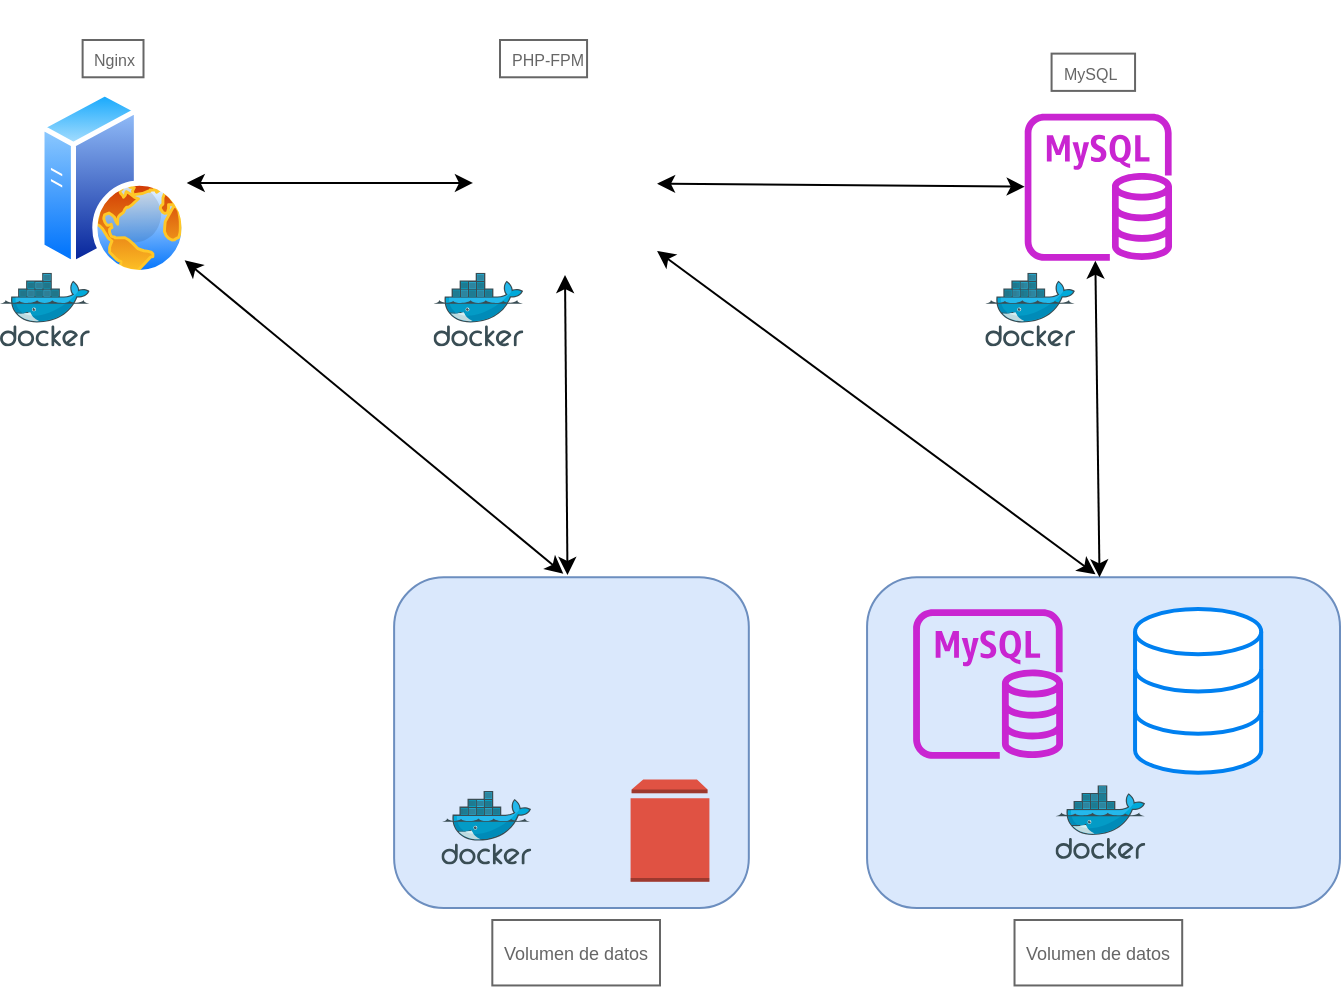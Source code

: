 <mxfile version="22.0.4" type="device">
  <diagram name="Página-1" id="TXax3lWE6bbQa8R0nEwo">
    <mxGraphModel dx="1097" dy="533" grid="1" gridSize="10" guides="1" tooltips="1" connect="1" arrows="1" fold="1" page="1" pageScale="1" pageWidth="827" pageHeight="1169" math="0" shadow="0">
      <root>
        <mxCell id="0" />
        <mxCell id="1" parent="0" />
        <mxCell id="rnWshpyR3_FJ3rtjjiAS-42" value="" style="group" vertex="1" connectable="0" parent="1">
          <mxGeometry x="90" y="280" width="670" height="500" as="geometry" />
        </mxCell>
        <mxCell id="rnWshpyR3_FJ3rtjjiAS-28" value="" style="rounded=1;whiteSpace=wrap;html=1;fillColor=#dae8fc;strokeColor=#6c8ebf;" vertex="1" parent="rnWshpyR3_FJ3rtjjiAS-42">
          <mxGeometry x="197.059" y="288.636" width="177.353" height="165.341" as="geometry" />
        </mxCell>
        <mxCell id="rnWshpyR3_FJ3rtjjiAS-23" value="" style="rounded=1;whiteSpace=wrap;html=1;fillColor=#dae8fc;strokeColor=#6c8ebf;" vertex="1" parent="rnWshpyR3_FJ3rtjjiAS-42">
          <mxGeometry x="433.529" y="288.636" width="236.471" height="165.341" as="geometry" />
        </mxCell>
        <mxCell id="rnWshpyR3_FJ3rtjjiAS-10" value="" style="image;aspect=fixed;perimeter=ellipsePerimeter;html=1;align=center;shadow=0;dashed=0;spacingTop=3;image=img/lib/active_directory/web_server.svg;" vertex="1" parent="rnWshpyR3_FJ3rtjjiAS-42">
          <mxGeometry x="19.706" y="45.455" width="73.65" height="92.063" as="geometry" />
        </mxCell>
        <mxCell id="rnWshpyR3_FJ3rtjjiAS-1" value="" style="image;sketch=0;aspect=fixed;html=1;points=[];align=center;fontSize=12;image=img/lib/mscae/Docker.svg;" vertex="1" parent="rnWshpyR3_FJ3rtjjiAS-42">
          <mxGeometry y="136.364" width="44.908" height="36.825" as="geometry" />
        </mxCell>
        <mxCell id="rnWshpyR3_FJ3rtjjiAS-11" value="" style="shape=image;html=1;verticalAlign=top;verticalLabelPosition=bottom;labelBackgroundColor=#ffffff;imageAspect=0;aspect=fixed;image=https://cdn1.iconfinder.com/data/icons/CrystalClear/128x128/mimetypes/php.png" vertex="1" parent="rnWshpyR3_FJ3rtjjiAS-42">
          <mxGeometry x="236.471" y="45.455" width="92.063" height="92.063" as="geometry" />
        </mxCell>
        <mxCell id="rnWshpyR3_FJ3rtjjiAS-12" value="" style="image;sketch=0;aspect=fixed;html=1;points=[];align=center;fontSize=12;image=img/lib/mscae/Docker.svg;" vertex="1" parent="rnWshpyR3_FJ3rtjjiAS-42">
          <mxGeometry x="216.765" y="136.364" width="44.908" height="36.825" as="geometry" />
        </mxCell>
        <mxCell id="rnWshpyR3_FJ3rtjjiAS-13" value="" style="shape=image;html=1;verticalAlign=top;verticalLabelPosition=bottom;labelBackgroundColor=#ffffff;imageAspect=0;aspect=fixed;image=https://cdn1.iconfinder.com/data/icons/CrystalClear/128x128/mimetypes/php.png" vertex="1" parent="rnWshpyR3_FJ3rtjjiAS-42">
          <mxGeometry x="240.412" y="304.545" width="92.063" height="92.063" as="geometry" />
        </mxCell>
        <mxCell id="rnWshpyR3_FJ3rtjjiAS-14" value="" style="image;sketch=0;aspect=fixed;html=1;points=[];align=center;fontSize=12;image=img/lib/mscae/Docker.svg;" vertex="1" parent="rnWshpyR3_FJ3rtjjiAS-42">
          <mxGeometry x="220.706" y="395.455" width="44.908" height="36.825" as="geometry" />
        </mxCell>
        <mxCell id="rnWshpyR3_FJ3rtjjiAS-15" value="" style="outlineConnect=0;dashed=0;verticalLabelPosition=bottom;verticalAlign=top;align=center;html=1;shape=mxgraph.aws3.volume;fillColor=#E05243;gradientColor=none;" vertex="1" parent="rnWshpyR3_FJ3rtjjiAS-42">
          <mxGeometry x="315.294" y="389.773" width="39.412" height="51.136" as="geometry" />
        </mxCell>
        <mxCell id="rnWshpyR3_FJ3rtjjiAS-16" value="" style="sketch=0;outlineConnect=0;fontColor=#232F3E;gradientColor=none;fillColor=#C925D1;strokeColor=none;dashed=0;verticalLabelPosition=bottom;verticalAlign=top;align=center;html=1;fontSize=12;fontStyle=0;aspect=fixed;pointerEvents=1;shape=mxgraph.aws4.rds_mysql_instance;" vertex="1" parent="rnWshpyR3_FJ3rtjjiAS-42">
          <mxGeometry x="512.353" y="56.818" width="73.65" height="73.65" as="geometry" />
        </mxCell>
        <mxCell id="rnWshpyR3_FJ3rtjjiAS-17" value="" style="html=1;verticalLabelPosition=bottom;align=center;labelBackgroundColor=#ffffff;verticalAlign=top;strokeWidth=2;strokeColor=#0080F0;shadow=0;dashed=0;shape=mxgraph.ios7.icons.data;" vertex="1" parent="rnWshpyR3_FJ3rtjjiAS-42">
          <mxGeometry x="567.529" y="304.545" width="63.059" height="81.818" as="geometry" />
        </mxCell>
        <mxCell id="rnWshpyR3_FJ3rtjjiAS-18" value="" style="image;sketch=0;aspect=fixed;html=1;points=[];align=center;fontSize=12;image=img/lib/mscae/Docker.svg;" vertex="1" parent="rnWshpyR3_FJ3rtjjiAS-42">
          <mxGeometry x="492.647" y="136.364" width="44.908" height="36.825" as="geometry" />
        </mxCell>
        <mxCell id="rnWshpyR3_FJ3rtjjiAS-19" value="" style="sketch=0;outlineConnect=0;fontColor=#232F3E;gradientColor=none;fillColor=#C925D1;strokeColor=none;dashed=0;verticalLabelPosition=bottom;verticalAlign=top;align=center;html=1;fontSize=12;fontStyle=0;aspect=fixed;pointerEvents=1;shape=mxgraph.aws4.rds_mysql_instance;" vertex="1" parent="rnWshpyR3_FJ3rtjjiAS-42">
          <mxGeometry x="456.566" y="304.545" width="74.939" height="74.939" as="geometry" />
        </mxCell>
        <mxCell id="rnWshpyR3_FJ3rtjjiAS-20" value="" style="image;sketch=0;aspect=fixed;html=1;points=[];align=center;fontSize=12;image=img/lib/mscae/Docker.svg;" vertex="1" parent="rnWshpyR3_FJ3rtjjiAS-42">
          <mxGeometry x="527.743" y="392.614" width="44.908" height="36.825" as="geometry" />
        </mxCell>
        <mxCell id="rnWshpyR3_FJ3rtjjiAS-24" value="" style="endArrow=classic;startArrow=classic;html=1;rounded=0;" edge="1" parent="rnWshpyR3_FJ3rtjjiAS-42" source="rnWshpyR3_FJ3rtjjiAS-10" target="rnWshpyR3_FJ3rtjjiAS-11">
          <mxGeometry width="50" height="50" relative="1" as="geometry">
            <mxPoint x="256.176" y="318.182" as="sourcePoint" />
            <mxPoint x="354.706" y="204.545" as="targetPoint" />
          </mxGeometry>
        </mxCell>
        <mxCell id="rnWshpyR3_FJ3rtjjiAS-25" value="" style="endArrow=classic;startArrow=classic;html=1;rounded=0;" edge="1" parent="rnWshpyR3_FJ3rtjjiAS-42" source="rnWshpyR3_FJ3rtjjiAS-11" target="rnWshpyR3_FJ3rtjjiAS-16">
          <mxGeometry width="50" height="50" relative="1" as="geometry">
            <mxPoint x="354.706" y="101.5" as="sourcePoint" />
            <mxPoint x="492.647" y="101.5" as="targetPoint" />
          </mxGeometry>
        </mxCell>
        <mxCell id="rnWshpyR3_FJ3rtjjiAS-26" value="" style="endArrow=classic;startArrow=classic;html=1;rounded=0;entryX=0.5;entryY=0;entryDx=0;entryDy=0;" edge="1" parent="rnWshpyR3_FJ3rtjjiAS-42">
          <mxGeometry width="50" height="50" relative="1" as="geometry">
            <mxPoint x="547.665" y="130.375" as="sourcePoint" />
            <mxPoint x="549.765" y="288.636" as="targetPoint" />
          </mxGeometry>
        </mxCell>
        <mxCell id="rnWshpyR3_FJ3rtjjiAS-27" value="" style="endArrow=classic;startArrow=classic;html=1;rounded=0;exitX=0.483;exitY=-0.009;exitDx=0;exitDy=0;exitPerimeter=0;" edge="1" parent="rnWshpyR3_FJ3rtjjiAS-42" source="rnWshpyR3_FJ3rtjjiAS-23" target="rnWshpyR3_FJ3rtjjiAS-11">
          <mxGeometry width="50" height="50" relative="1" as="geometry">
            <mxPoint x="540" y="280" as="sourcePoint" />
            <mxPoint x="354.706" y="204.545" as="targetPoint" />
          </mxGeometry>
        </mxCell>
        <mxCell id="rnWshpyR3_FJ3rtjjiAS-29" value="" style="endArrow=classic;startArrow=classic;html=1;rounded=0;entryX=0.5;entryY=0;entryDx=0;entryDy=0;exitX=0.5;exitY=1;exitDx=0;exitDy=0;" edge="1" parent="rnWshpyR3_FJ3rtjjiAS-42" source="rnWshpyR3_FJ3rtjjiAS-11">
          <mxGeometry width="50" height="50" relative="1" as="geometry">
            <mxPoint x="281.267" y="136.368" as="sourcePoint" />
            <mxPoint x="283.745" y="287.486" as="targetPoint" />
          </mxGeometry>
        </mxCell>
        <mxCell id="rnWshpyR3_FJ3rtjjiAS-30" value="" style="endArrow=classic;startArrow=classic;html=1;rounded=0;exitX=0.477;exitY=-0.011;exitDx=0;exitDy=0;exitPerimeter=0;entryX=0.986;entryY=0.92;entryDx=0;entryDy=0;entryPerimeter=0;" edge="1" parent="rnWshpyR3_FJ3rtjjiAS-42" source="rnWshpyR3_FJ3rtjjiAS-28" target="rnWshpyR3_FJ3rtjjiAS-10">
          <mxGeometry width="50" height="50" relative="1" as="geometry">
            <mxPoint x="349.169" y="334.091" as="sourcePoint" />
            <mxPoint x="132.404" y="181.818" as="targetPoint" />
          </mxGeometry>
        </mxCell>
        <mxCell id="rnWshpyR3_FJ3rtjjiAS-33" value="&lt;div align=&quot;center&quot;&gt;&lt;font style=&quot;font-size: 9px;&quot;&gt;Volumen de datos&lt;/font&gt;&lt;/div&gt;" style="strokeWidth=1;shadow=0;dashed=0;align=center;html=1;shape=mxgraph.mockup.text.textBox;fontColor=#666666;align=left;fontSize=17;spacingLeft=4;spacingTop=-3;whiteSpace=wrap;strokeColor=#666666;mainText=" vertex="1" parent="rnWshpyR3_FJ3rtjjiAS-42">
          <mxGeometry x="246.16" y="460" width="83.84" height="32.73" as="geometry" />
        </mxCell>
        <mxCell id="rnWshpyR3_FJ3rtjjiAS-35" value="&lt;div align=&quot;center&quot;&gt;&lt;font style=&quot;font-size: 8px;&quot;&gt;Nginx&lt;/font&gt;&lt;/div&gt;" style="strokeWidth=1;shadow=0;dashed=0;align=center;html=1;shape=mxgraph.mockup.text.textBox;fontColor=#666666;align=left;fontSize=17;spacingLeft=4;spacingTop=-3;whiteSpace=wrap;strokeColor=#666666;mainText=" vertex="1" parent="rnWshpyR3_FJ3rtjjiAS-42">
          <mxGeometry x="41.31" y="20" width="30.44" height="18.64" as="geometry" />
        </mxCell>
        <mxCell id="rnWshpyR3_FJ3rtjjiAS-36" value="&lt;font style=&quot;font-size: 8px;&quot;&gt;PHP-FPM&lt;/font&gt;" style="strokeWidth=1;shadow=0;dashed=0;align=center;html=1;shape=mxgraph.mockup.text.textBox;fontColor=#666666;align=left;fontSize=17;spacingLeft=4;spacingTop=-3;whiteSpace=wrap;strokeColor=#666666;mainText=" vertex="1" parent="rnWshpyR3_FJ3rtjjiAS-42">
          <mxGeometry x="250" y="20" width="43.53" height="18.64" as="geometry" />
        </mxCell>
        <mxCell id="rnWshpyR3_FJ3rtjjiAS-40" value="&lt;font style=&quot;font-size: 8px;&quot;&gt;MySQL&lt;/font&gt;" style="strokeWidth=1;shadow=0;dashed=0;align=center;html=1;shape=mxgraph.mockup.text.textBox;fontColor=#666666;align=left;fontSize=17;spacingLeft=4;spacingTop=-3;whiteSpace=wrap;strokeColor=#666666;mainText=" vertex="1" parent="rnWshpyR3_FJ3rtjjiAS-42">
          <mxGeometry x="525.79" y="26.81" width="41.74" height="18.64" as="geometry" />
        </mxCell>
        <mxCell id="rnWshpyR3_FJ3rtjjiAS-43" value="&lt;div align=&quot;center&quot;&gt;&lt;font style=&quot;font-size: 9px;&quot;&gt;Volumen de datos&lt;/font&gt;&lt;/div&gt;" style="strokeWidth=1;shadow=0;dashed=0;align=center;html=1;shape=mxgraph.mockup.text.textBox;fontColor=#666666;align=left;fontSize=17;spacingLeft=4;spacingTop=-3;whiteSpace=wrap;strokeColor=#666666;mainText=" vertex="1" parent="rnWshpyR3_FJ3rtjjiAS-42">
          <mxGeometry x="507.26" y="460" width="83.84" height="32.73" as="geometry" />
        </mxCell>
      </root>
    </mxGraphModel>
  </diagram>
</mxfile>
